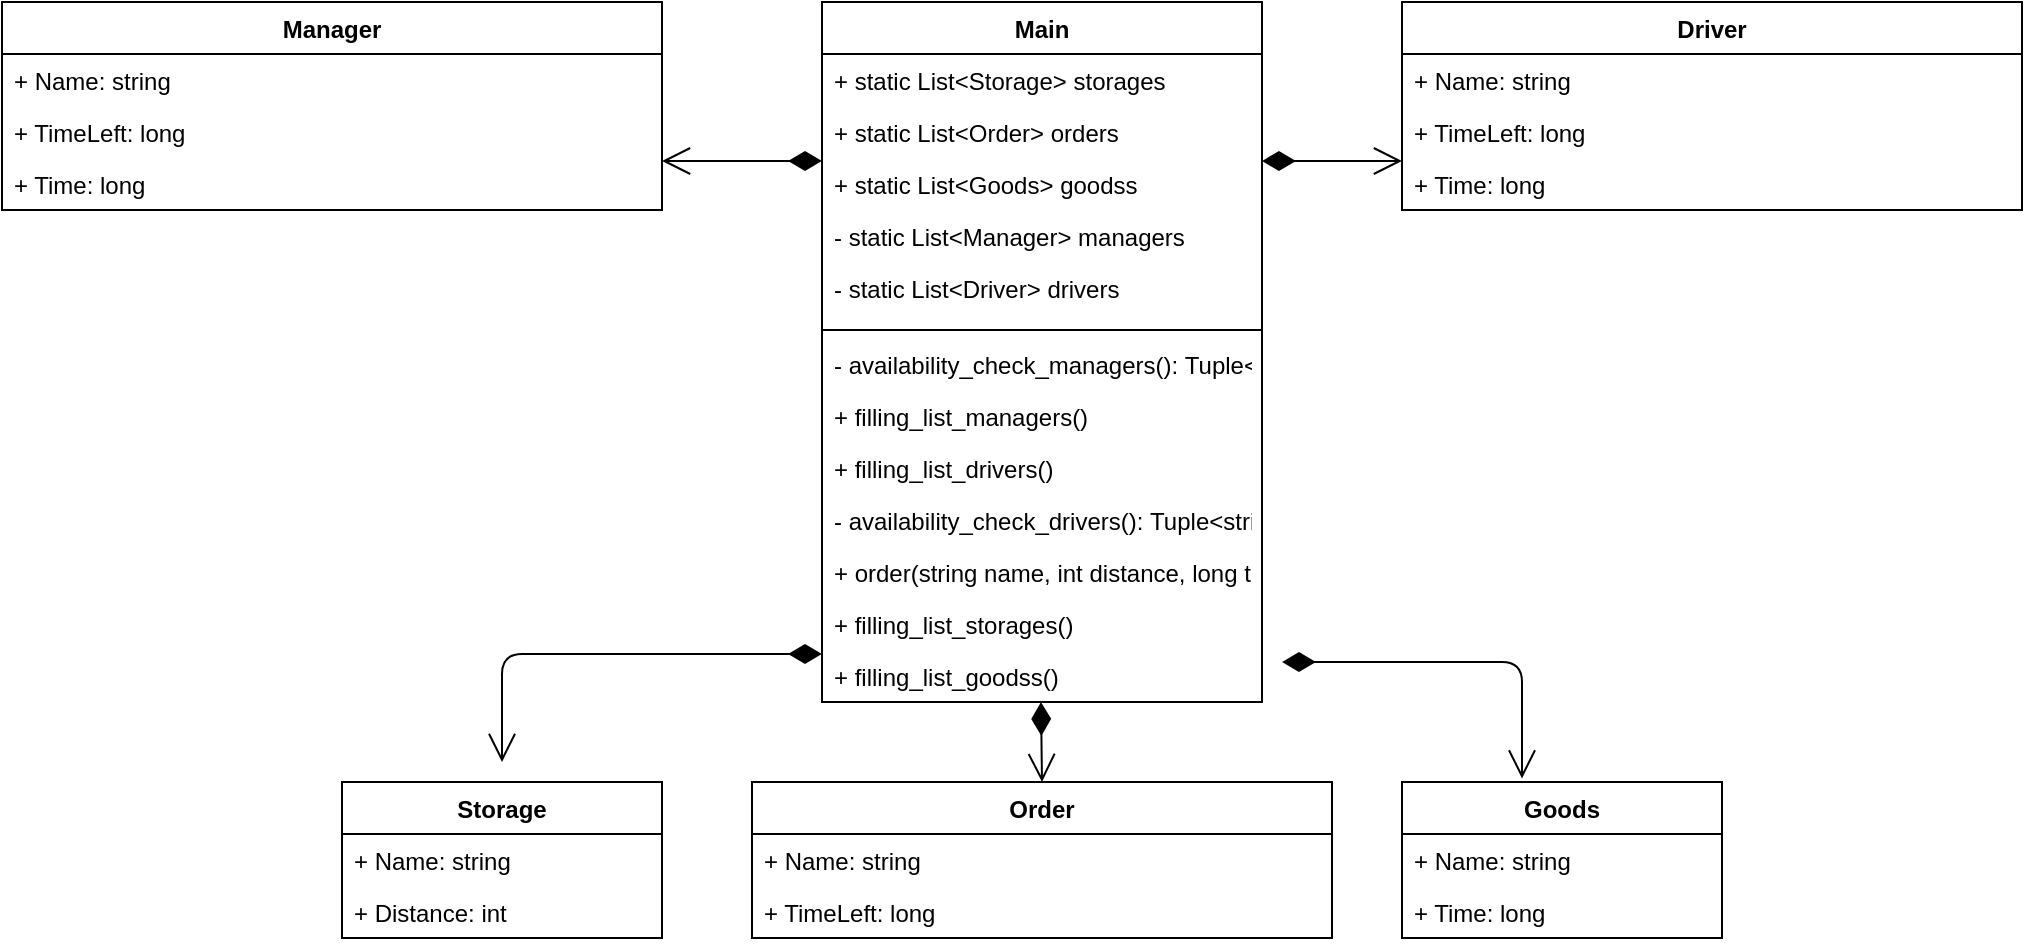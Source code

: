 <mxfile version="12.6.6" type="device"><diagram id="UmkeF1wVnzAq14_-rtWw" name="Page-1"><mxGraphModel dx="509" dy="609" grid="1" gridSize="10" guides="1" tooltips="1" connect="1" arrows="1" fold="1" page="1" pageScale="1" pageWidth="827" pageHeight="1169" math="0" shadow="0"><root><mxCell id="0"/><mxCell id="1" parent="0"/><mxCell id="97qBTotvS9UIJsR-TAPf-1" value="Order" style="swimlane;fontStyle=1;align=center;verticalAlign=top;childLayout=stackLayout;horizontal=1;startSize=26;horizontalStack=0;resizeParent=1;resizeParentMax=0;resizeLast=0;collapsible=1;marginBottom=0;" parent="1" vertex="1"><mxGeometry x="385" y="400" width="290" height="78" as="geometry"/></mxCell><mxCell id="97qBTotvS9UIJsR-TAPf-2" value="+ Name: string" style="text;strokeColor=none;fillColor=none;align=left;verticalAlign=top;spacingLeft=4;spacingRight=4;overflow=hidden;rotatable=0;points=[[0,0.5],[1,0.5]];portConstraint=eastwest;" parent="97qBTotvS9UIJsR-TAPf-1" vertex="1"><mxGeometry y="26" width="290" height="26" as="geometry"/></mxCell><mxCell id="97qBTotvS9UIJsR-TAPf-5" value="+ TimeLeft: long" style="text;strokeColor=none;fillColor=none;align=left;verticalAlign=top;spacingLeft=4;spacingRight=4;overflow=hidden;rotatable=0;points=[[0,0.5],[1,0.5]];portConstraint=eastwest;" parent="97qBTotvS9UIJsR-TAPf-1" vertex="1"><mxGeometry y="52" width="290" height="26" as="geometry"/></mxCell><mxCell id="97qBTotvS9UIJsR-TAPf-6" value="Goods" style="swimlane;fontStyle=1;align=center;verticalAlign=top;childLayout=stackLayout;horizontal=1;startSize=26;horizontalStack=0;resizeParent=1;resizeParentMax=0;resizeLast=0;collapsible=1;marginBottom=0;" parent="1" vertex="1"><mxGeometry x="710" y="400" width="160" height="78" as="geometry"/></mxCell><mxCell id="97qBTotvS9UIJsR-TAPf-7" value="+ Name: string" style="text;strokeColor=none;fillColor=none;align=left;verticalAlign=top;spacingLeft=4;spacingRight=4;overflow=hidden;rotatable=0;points=[[0,0.5],[1,0.5]];portConstraint=eastwest;" parent="97qBTotvS9UIJsR-TAPf-6" vertex="1"><mxGeometry y="26" width="160" height="26" as="geometry"/></mxCell><mxCell id="97qBTotvS9UIJsR-TAPf-10" value="+ Time: long" style="text;strokeColor=none;fillColor=none;align=left;verticalAlign=top;spacingLeft=4;spacingRight=4;overflow=hidden;rotatable=0;points=[[0,0.5],[1,0.5]];portConstraint=eastwest;" parent="97qBTotvS9UIJsR-TAPf-6" vertex="1"><mxGeometry y="52" width="160" height="26" as="geometry"/></mxCell><mxCell id="97qBTotvS9UIJsR-TAPf-11" value="Manager" style="swimlane;fontStyle=1;align=center;verticalAlign=top;childLayout=stackLayout;horizontal=1;startSize=26;horizontalStack=0;resizeParent=1;resizeParentMax=0;resizeLast=0;collapsible=1;marginBottom=0;" parent="1" vertex="1"><mxGeometry x="10" y="10" width="330" height="104" as="geometry"/></mxCell><mxCell id="97qBTotvS9UIJsR-TAPf-12" value="+ Name: string" style="text;strokeColor=none;fillColor=none;align=left;verticalAlign=top;spacingLeft=4;spacingRight=4;overflow=hidden;rotatable=0;points=[[0,0.5],[1,0.5]];portConstraint=eastwest;" parent="97qBTotvS9UIJsR-TAPf-11" vertex="1"><mxGeometry y="26" width="330" height="26" as="geometry"/></mxCell><mxCell id="97qBTotvS9UIJsR-TAPf-15" value="+ TimeLeft: long" style="text;strokeColor=none;fillColor=none;align=left;verticalAlign=top;spacingLeft=4;spacingRight=4;overflow=hidden;rotatable=0;points=[[0,0.5],[1,0.5]];portConstraint=eastwest;" parent="97qBTotvS9UIJsR-TAPf-11" vertex="1"><mxGeometry y="52" width="330" height="26" as="geometry"/></mxCell><mxCell id="97qBTotvS9UIJsR-TAPf-16" value="+ Time: long" style="text;strokeColor=none;fillColor=none;align=left;verticalAlign=top;spacingLeft=4;spacingRight=4;overflow=hidden;rotatable=0;points=[[0,0.5],[1,0.5]];portConstraint=eastwest;" parent="97qBTotvS9UIJsR-TAPf-11" vertex="1"><mxGeometry y="78" width="330" height="26" as="geometry"/></mxCell><mxCell id="97qBTotvS9UIJsR-TAPf-18" value="Driver" style="swimlane;fontStyle=1;align=center;verticalAlign=top;childLayout=stackLayout;horizontal=1;startSize=26;horizontalStack=0;resizeParent=1;resizeParentMax=0;resizeLast=0;collapsible=1;marginBottom=0;" parent="1" vertex="1"><mxGeometry x="710" y="10" width="310" height="104" as="geometry"/></mxCell><mxCell id="97qBTotvS9UIJsR-TAPf-19" value="+ Name: string" style="text;strokeColor=none;fillColor=none;align=left;verticalAlign=top;spacingLeft=4;spacingRight=4;overflow=hidden;rotatable=0;points=[[0,0.5],[1,0.5]];portConstraint=eastwest;" parent="97qBTotvS9UIJsR-TAPf-18" vertex="1"><mxGeometry y="26" width="310" height="26" as="geometry"/></mxCell><mxCell id="97qBTotvS9UIJsR-TAPf-20" value="+ TimeLeft: long" style="text;strokeColor=none;fillColor=none;align=left;verticalAlign=top;spacingLeft=4;spacingRight=4;overflow=hidden;rotatable=0;points=[[0,0.5],[1,0.5]];portConstraint=eastwest;" parent="97qBTotvS9UIJsR-TAPf-18" vertex="1"><mxGeometry y="52" width="310" height="26" as="geometry"/></mxCell><mxCell id="97qBTotvS9UIJsR-TAPf-21" value="+ Time: long" style="text;strokeColor=none;fillColor=none;align=left;verticalAlign=top;spacingLeft=4;spacingRight=4;overflow=hidden;rotatable=0;points=[[0,0.5],[1,0.5]];portConstraint=eastwest;" parent="97qBTotvS9UIJsR-TAPf-18" vertex="1"><mxGeometry y="78" width="310" height="26" as="geometry"/></mxCell><mxCell id="97qBTotvS9UIJsR-TAPf-25" value="Storage" style="swimlane;fontStyle=1;align=center;verticalAlign=top;childLayout=stackLayout;horizontal=1;startSize=26;horizontalStack=0;resizeParent=1;resizeParentMax=0;resizeLast=0;collapsible=1;marginBottom=0;" parent="1" vertex="1"><mxGeometry x="180" y="400" width="160" height="78" as="geometry"/></mxCell><mxCell id="97qBTotvS9UIJsR-TAPf-26" value="+ Name: string" style="text;strokeColor=none;fillColor=none;align=left;verticalAlign=top;spacingLeft=4;spacingRight=4;overflow=hidden;rotatable=0;points=[[0,0.5],[1,0.5]];portConstraint=eastwest;" parent="97qBTotvS9UIJsR-TAPf-25" vertex="1"><mxGeometry y="26" width="160" height="26" as="geometry"/></mxCell><mxCell id="97qBTotvS9UIJsR-TAPf-29" value="+ Distance: int" style="text;strokeColor=none;fillColor=none;align=left;verticalAlign=top;spacingLeft=4;spacingRight=4;overflow=hidden;rotatable=0;points=[[0,0.5],[1,0.5]];portConstraint=eastwest;" parent="97qBTotvS9UIJsR-TAPf-25" vertex="1"><mxGeometry y="52" width="160" height="26" as="geometry"/></mxCell><mxCell id="97qBTotvS9UIJsR-TAPf-34" value="Main" style="swimlane;fontStyle=1;align=center;verticalAlign=top;childLayout=stackLayout;horizontal=1;startSize=26;horizontalStack=0;resizeParent=1;resizeParentMax=0;resizeLast=0;collapsible=1;marginBottom=0;" parent="1" vertex="1"><mxGeometry x="420" y="10" width="220" height="350" as="geometry"/></mxCell><mxCell id="97qBTotvS9UIJsR-TAPf-35" value="+ static List&lt;Storage&gt; storages&#10;&#10;" style="text;strokeColor=none;fillColor=none;align=left;verticalAlign=top;spacingLeft=4;spacingRight=4;overflow=hidden;rotatable=0;points=[[0,0.5],[1,0.5]];portConstraint=eastwest;" parent="97qBTotvS9UIJsR-TAPf-34" vertex="1"><mxGeometry y="26" width="220" height="26" as="geometry"/></mxCell><mxCell id="97qBTotvS9UIJsR-TAPf-43" value="+ static List&lt;Order&gt; orders" style="text;strokeColor=none;fillColor=none;align=left;verticalAlign=top;spacingLeft=4;spacingRight=4;overflow=hidden;rotatable=0;points=[[0,0.5],[1,0.5]];portConstraint=eastwest;" parent="97qBTotvS9UIJsR-TAPf-34" vertex="1"><mxGeometry y="52" width="220" height="26" as="geometry"/></mxCell><mxCell id="97qBTotvS9UIJsR-TAPf-44" value="+ static List&lt;Goods&gt; goodss" style="text;strokeColor=none;fillColor=none;align=left;verticalAlign=top;spacingLeft=4;spacingRight=4;overflow=hidden;rotatable=0;points=[[0,0.5],[1,0.5]];portConstraint=eastwest;" parent="97qBTotvS9UIJsR-TAPf-34" vertex="1"><mxGeometry y="78" width="220" height="26" as="geometry"/></mxCell><mxCell id="97qBTotvS9UIJsR-TAPf-45" value="- static List&lt;Manager&gt; managers&#10;" style="text;strokeColor=none;fillColor=none;align=left;verticalAlign=top;spacingLeft=4;spacingRight=4;overflow=hidden;rotatable=0;points=[[0,0.5],[1,0.5]];portConstraint=eastwest;" parent="97qBTotvS9UIJsR-TAPf-34" vertex="1"><mxGeometry y="104" width="220" height="26" as="geometry"/></mxCell><mxCell id="97qBTotvS9UIJsR-TAPf-46" value="- static List&lt;Driver&gt; drivers&#10;" style="text;strokeColor=none;fillColor=none;align=left;verticalAlign=top;spacingLeft=4;spacingRight=4;overflow=hidden;rotatable=0;points=[[0,0.5],[1,0.5]];portConstraint=eastwest;" parent="97qBTotvS9UIJsR-TAPf-34" vertex="1"><mxGeometry y="130" width="220" height="30" as="geometry"/></mxCell><mxCell id="97qBTotvS9UIJsR-TAPf-22" value="" style="line;strokeWidth=1;fillColor=none;align=left;verticalAlign=middle;spacingTop=-1;spacingLeft=3;spacingRight=3;rotatable=0;labelPosition=right;points=[];portConstraint=eastwest;" parent="97qBTotvS9UIJsR-TAPf-34" vertex="1"><mxGeometry y="160" width="220" height="8" as="geometry"/></mxCell><mxCell id="97qBTotvS9UIJsR-TAPf-17" value="- availability_check_managers(): Tuple&lt;string, long, long&gt;" style="text;strokeColor=none;fillColor=none;align=left;verticalAlign=top;spacingLeft=4;spacingRight=4;overflow=hidden;rotatable=0;points=[[0,0.5],[1,0.5]];portConstraint=eastwest;" parent="97qBTotvS9UIJsR-TAPf-34" vertex="1"><mxGeometry y="168" width="220" height="26" as="geometry"/></mxCell><mxCell id="97qBTotvS9UIJsR-TAPf-14" value="+ filling_list_managers()" style="text;strokeColor=none;fillColor=none;align=left;verticalAlign=top;spacingLeft=4;spacingRight=4;overflow=hidden;rotatable=0;points=[[0,0.5],[1,0.5]];portConstraint=eastwest;" parent="97qBTotvS9UIJsR-TAPf-34" vertex="1"><mxGeometry y="194" width="220" height="26" as="geometry"/></mxCell><mxCell id="97qBTotvS9UIJsR-TAPf-23" value="+ filling_list_drivers()" style="text;strokeColor=none;fillColor=none;align=left;verticalAlign=top;spacingLeft=4;spacingRight=4;overflow=hidden;rotatable=0;points=[[0,0.5],[1,0.5]];portConstraint=eastwest;" parent="97qBTotvS9UIJsR-TAPf-34" vertex="1"><mxGeometry y="220" width="220" height="26" as="geometry"/></mxCell><mxCell id="97qBTotvS9UIJsR-TAPf-24" value="- availability_check_drivers(): Tuple&lt;string, long, long&gt;" style="text;strokeColor=none;fillColor=none;align=left;verticalAlign=top;spacingLeft=4;spacingRight=4;overflow=hidden;rotatable=0;points=[[0,0.5],[1,0.5]];portConstraint=eastwest;" parent="97qBTotvS9UIJsR-TAPf-34" vertex="1"><mxGeometry y="246" width="220" height="26" as="geometry"/></mxCell><mxCell id="97qBTotvS9UIJsR-TAPf-4" value="+ order(string name, int distance, long time_goods)" style="text;strokeColor=none;fillColor=none;align=left;verticalAlign=top;spacingLeft=4;spacingRight=4;overflow=hidden;rotatable=0;points=[[0,0.5],[1,0.5]];portConstraint=eastwest;" parent="97qBTotvS9UIJsR-TAPf-34" vertex="1"><mxGeometry y="272" width="220" height="26" as="geometry"/></mxCell><mxCell id="97qBTotvS9UIJsR-TAPf-28" value="+ filling_list_storages()" style="text;strokeColor=none;fillColor=none;align=left;verticalAlign=top;spacingLeft=4;spacingRight=4;overflow=hidden;rotatable=0;points=[[0,0.5],[1,0.5]];portConstraint=eastwest;" parent="97qBTotvS9UIJsR-TAPf-34" vertex="1"><mxGeometry y="298" width="220" height="26" as="geometry"/></mxCell><mxCell id="97qBTotvS9UIJsR-TAPf-9" value="+ filling_list_goodss()" style="text;strokeColor=none;fillColor=none;align=left;verticalAlign=top;spacingLeft=4;spacingRight=4;overflow=hidden;rotatable=0;points=[[0,0.5],[1,0.5]];portConstraint=eastwest;" parent="97qBTotvS9UIJsR-TAPf-34" vertex="1"><mxGeometry y="324" width="220" height="26" as="geometry"/></mxCell><mxCell id="97qBTotvS9UIJsR-TAPf-47" value="" style="endArrow=open;html=1;endSize=12;startArrow=diamondThin;startSize=14;startFill=1;edgeStyle=orthogonalEdgeStyle;align=left;verticalAlign=bottom;entryX=0.5;entryY=0;entryDx=0;entryDy=0;" parent="1" edge="1" target="97qBTotvS9UIJsR-TAPf-1"><mxGeometry x="-1" y="140" relative="1" as="geometry"><mxPoint x="529.5" y="360" as="sourcePoint"/><mxPoint x="529.5" y="450" as="targetPoint"/><mxPoint y="-10" as="offset"/><Array as="points"/></mxGeometry></mxCell><mxCell id="97qBTotvS9UIJsR-TAPf-48" value="" style="endArrow=open;html=1;endSize=12;startArrow=diamondThin;startSize=14;startFill=1;edgeStyle=orthogonalEdgeStyle;align=left;verticalAlign=bottom;entryX=0.375;entryY=-0.023;entryDx=0;entryDy=0;entryPerimeter=0;" parent="1" target="97qBTotvS9UIJsR-TAPf-6" edge="1"><mxGeometry x="-1" y="126" relative="1" as="geometry"><mxPoint x="650" y="340" as="sourcePoint"/><mxPoint x="650" y="234" as="targetPoint"/><Array as="points"><mxPoint x="650" y="340"/><mxPoint x="770" y="340"/></Array><mxPoint x="-120" y="86" as="offset"/></mxGeometry></mxCell><mxCell id="97qBTotvS9UIJsR-TAPf-49" value="" style="endArrow=open;html=1;endSize=12;startArrow=diamondThin;startSize=14;startFill=1;edgeStyle=orthogonalEdgeStyle;align=left;verticalAlign=bottom;" parent="1" edge="1"><mxGeometry x="1" y="191" relative="1" as="geometry"><mxPoint x="640" y="89.5" as="sourcePoint"/><mxPoint x="710" y="89.5" as="targetPoint"/><mxPoint x="190" y="171" as="offset"/></mxGeometry></mxCell><mxCell id="97qBTotvS9UIJsR-TAPf-50" value="" style="endArrow=open;html=1;endSize=12;startArrow=diamondThin;startSize=14;startFill=1;edgeStyle=orthogonalEdgeStyle;align=left;verticalAlign=bottom;" parent="1" edge="1"><mxGeometry x="1" y="50" relative="1" as="geometry"><mxPoint x="420" y="89.5" as="sourcePoint"/><mxPoint x="340" y="89.5" as="targetPoint"/><mxPoint x="30" y="10" as="offset"/></mxGeometry></mxCell><mxCell id="97qBTotvS9UIJsR-TAPf-51" value="" style="endArrow=open;html=1;endSize=12;startArrow=diamondThin;startSize=14;startFill=1;edgeStyle=orthogonalEdgeStyle;align=left;verticalAlign=bottom;" parent="1" edge="1" source="97qBTotvS9UIJsR-TAPf-9"><mxGeometry x="1" y="122" relative="1" as="geometry"><mxPoint x="383" y="290" as="sourcePoint"/><mxPoint x="260" y="390" as="targetPoint"/><Array as="points"><mxPoint x="260" y="336"/></Array><mxPoint x="120" y="102" as="offset"/></mxGeometry></mxCell></root></mxGraphModel></diagram></mxfile>
